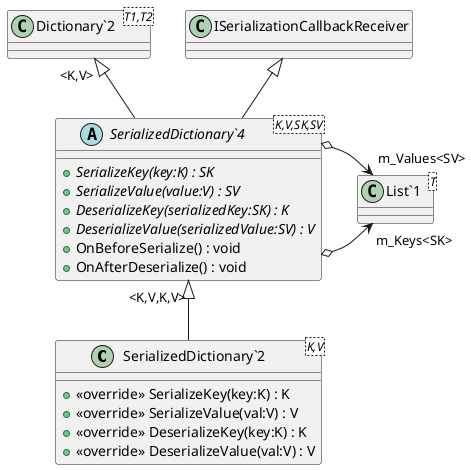 @startuml
class "SerializedDictionary`2"<K,V> {
    + <<override>> SerializeKey(key:K) : K
    + <<override>> SerializeValue(val:V) : V
    + <<override>> DeserializeKey(key:K) : K
    + <<override>> DeserializeValue(val:V) : V
}
abstract class "SerializedDictionary`4"<K,V,SK,SV> {
    + {abstract} SerializeKey(key:K) : SK
    + {abstract} SerializeValue(value:V) : SV
    + {abstract} DeserializeKey(serializedKey:SK) : K
    + {abstract} DeserializeValue(serializedValue:SV) : V
    + OnBeforeSerialize() : void
    + OnAfterDeserialize() : void
}
class "Dictionary`2"<T1,T2> {
}
class "List`1"<T> {
}
"SerializedDictionary`4" "<K,V,K,V>" <|-- "SerializedDictionary`2"
"Dictionary`2" "<K,V>" <|-- "SerializedDictionary`4"
ISerializationCallbackReceiver <|-- "SerializedDictionary`4"
"SerializedDictionary`4" o-> "m_Keys<SK>" "List`1"
"SerializedDictionary`4" o-> "m_Values<SV>" "List`1"
@enduml

